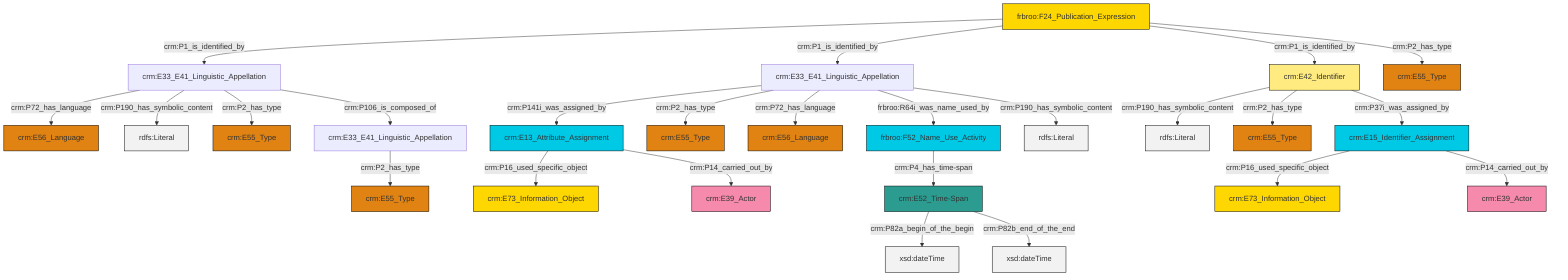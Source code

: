 graph TD
classDef Literal fill:#f2f2f2,stroke:#000000;
classDef CRM_Entity fill:#FFFFFF,stroke:#000000;
classDef Temporal_Entity fill:#00C9E6, stroke:#000000;
classDef Type fill:#E18312, stroke:#000000;
classDef Time-Span fill:#2C9C91, stroke:#000000;
classDef Appellation fill:#FFEB7F, stroke:#000000;
classDef Place fill:#008836, stroke:#000000;
classDef Persistent_Item fill:#B266B2, stroke:#000000;
classDef Conceptual_Object fill:#FFD700, stroke:#000000;
classDef Physical_Thing fill:#D2B48C, stroke:#000000;
classDef Actor fill:#f58aad, stroke:#000000;
classDef PC_Classes fill:#4ce600, stroke:#000000;
classDef Multi fill:#cccccc,stroke:#000000;

4["crm:E42_Identifier"]:::Appellation -->|crm:P190_has_symbolic_content| 5[rdfs:Literal]:::Literal
8["crm:E52_Time-Span"]:::Time-Span -->|crm:P82a_begin_of_the_begin| 9[xsd:dateTime]:::Literal
10["crm:E33_E41_Linguistic_Appellation"]:::Default -->|crm:P141i_was_assigned_by| 0["crm:E13_Attribute_Assignment"]:::Temporal_Entity
10["crm:E33_E41_Linguistic_Appellation"]:::Default -->|crm:P2_has_type| 13["crm:E55_Type"]:::Type
6["frbroo:F24_Publication_Expression"]:::Conceptual_Object -->|crm:P1_is_identified_by| 14["crm:E33_E41_Linguistic_Appellation"]:::Default
14["crm:E33_E41_Linguistic_Appellation"]:::Default -->|crm:P72_has_language| 16["crm:E56_Language"]:::Type
4["crm:E42_Identifier"]:::Appellation -->|crm:P2_has_type| 17["crm:E55_Type"]:::Type
20["frbroo:F52_Name_Use_Activity"]:::Temporal_Entity -->|crm:P4_has_time-span| 8["crm:E52_Time-Span"]:::Time-Span
14["crm:E33_E41_Linguistic_Appellation"]:::Default -->|crm:P190_has_symbolic_content| 26[rdfs:Literal]:::Literal
14["crm:E33_E41_Linguistic_Appellation"]:::Default -->|crm:P2_has_type| 27["crm:E55_Type"]:::Type
14["crm:E33_E41_Linguistic_Appellation"]:::Default -->|crm:P106_is_composed_of| 21["crm:E33_E41_Linguistic_Appellation"]:::Default
6["frbroo:F24_Publication_Expression"]:::Conceptual_Object -->|crm:P1_is_identified_by| 10["crm:E33_E41_Linguistic_Appellation"]:::Default
10["crm:E33_E41_Linguistic_Appellation"]:::Default -->|crm:P72_has_language| 23["crm:E56_Language"]:::Type
6["frbroo:F24_Publication_Expression"]:::Conceptual_Object -->|crm:P1_is_identified_by| 4["crm:E42_Identifier"]:::Appellation
10["crm:E33_E41_Linguistic_Appellation"]:::Default -->|frbroo:R64i_was_name_used_by| 20["frbroo:F52_Name_Use_Activity"]:::Temporal_Entity
21["crm:E33_E41_Linguistic_Appellation"]:::Default -->|crm:P2_has_type| 35["crm:E55_Type"]:::Type
4["crm:E42_Identifier"]:::Appellation -->|crm:P37i_was_assigned_by| 2["crm:E15_Identifier_Assignment"]:::Temporal_Entity
2["crm:E15_Identifier_Assignment"]:::Temporal_Entity -->|crm:P16_used_specific_object| 18["crm:E73_Information_Object"]:::Conceptual_Object
2["crm:E15_Identifier_Assignment"]:::Temporal_Entity -->|crm:P14_carried_out_by| 11["crm:E39_Actor"]:::Actor
0["crm:E13_Attribute_Assignment"]:::Temporal_Entity -->|crm:P16_used_specific_object| 33["crm:E73_Information_Object"]:::Conceptual_Object
0["crm:E13_Attribute_Assignment"]:::Temporal_Entity -->|crm:P14_carried_out_by| 29["crm:E39_Actor"]:::Actor
8["crm:E52_Time-Span"]:::Time-Span -->|crm:P82b_end_of_the_end| 42[xsd:dateTime]:::Literal
10["crm:E33_E41_Linguistic_Appellation"]:::Default -->|crm:P190_has_symbolic_content| 45[rdfs:Literal]:::Literal
6["frbroo:F24_Publication_Expression"]:::Conceptual_Object -->|crm:P2_has_type| 31["crm:E55_Type"]:::Type